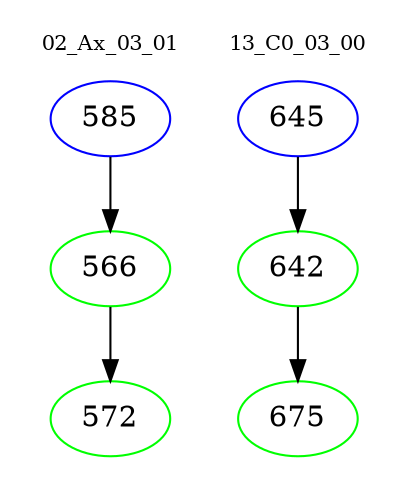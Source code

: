 digraph{
subgraph cluster_0 {
color = white
label = "02_Ax_03_01";
fontsize=10;
T0_585 [label="585", color="blue"]
T0_585 -> T0_566 [color="black"]
T0_566 [label="566", color="green"]
T0_566 -> T0_572 [color="black"]
T0_572 [label="572", color="green"]
}
subgraph cluster_1 {
color = white
label = "13_C0_03_00";
fontsize=10;
T1_645 [label="645", color="blue"]
T1_645 -> T1_642 [color="black"]
T1_642 [label="642", color="green"]
T1_642 -> T1_675 [color="black"]
T1_675 [label="675", color="green"]
}
}
